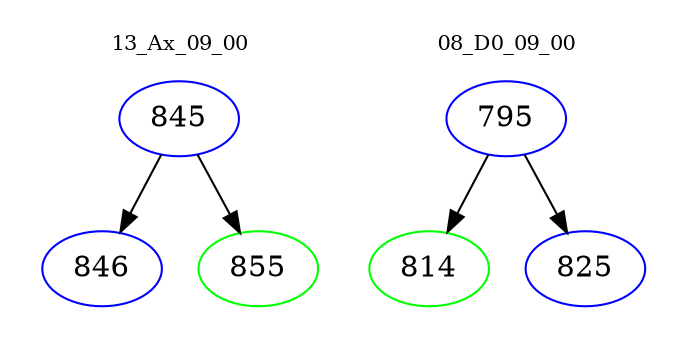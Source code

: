 digraph{
subgraph cluster_0 {
color = white
label = "13_Ax_09_00";
fontsize=10;
T0_845 [label="845", color="blue"]
T0_845 -> T0_846 [color="black"]
T0_846 [label="846", color="blue"]
T0_845 -> T0_855 [color="black"]
T0_855 [label="855", color="green"]
}
subgraph cluster_1 {
color = white
label = "08_D0_09_00";
fontsize=10;
T1_795 [label="795", color="blue"]
T1_795 -> T1_814 [color="black"]
T1_814 [label="814", color="green"]
T1_795 -> T1_825 [color="black"]
T1_825 [label="825", color="blue"]
}
}
